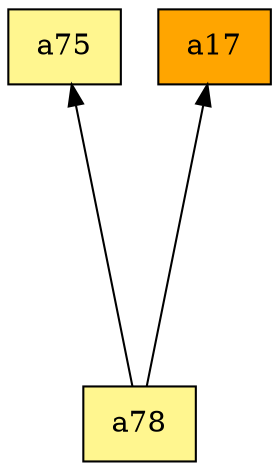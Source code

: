 digraph G {
rankdir=BT;ranksep="2.0";
"a75" [shape=record,fillcolor=khaki1,style=filled,label="{a75}"];
"a78" [shape=record,fillcolor=khaki1,style=filled,label="{a78}"];
"a17" [shape=record,fillcolor=orange,style=filled,label="{a17}"];
"a78" -> "a75"
"a78" -> "a17"
}